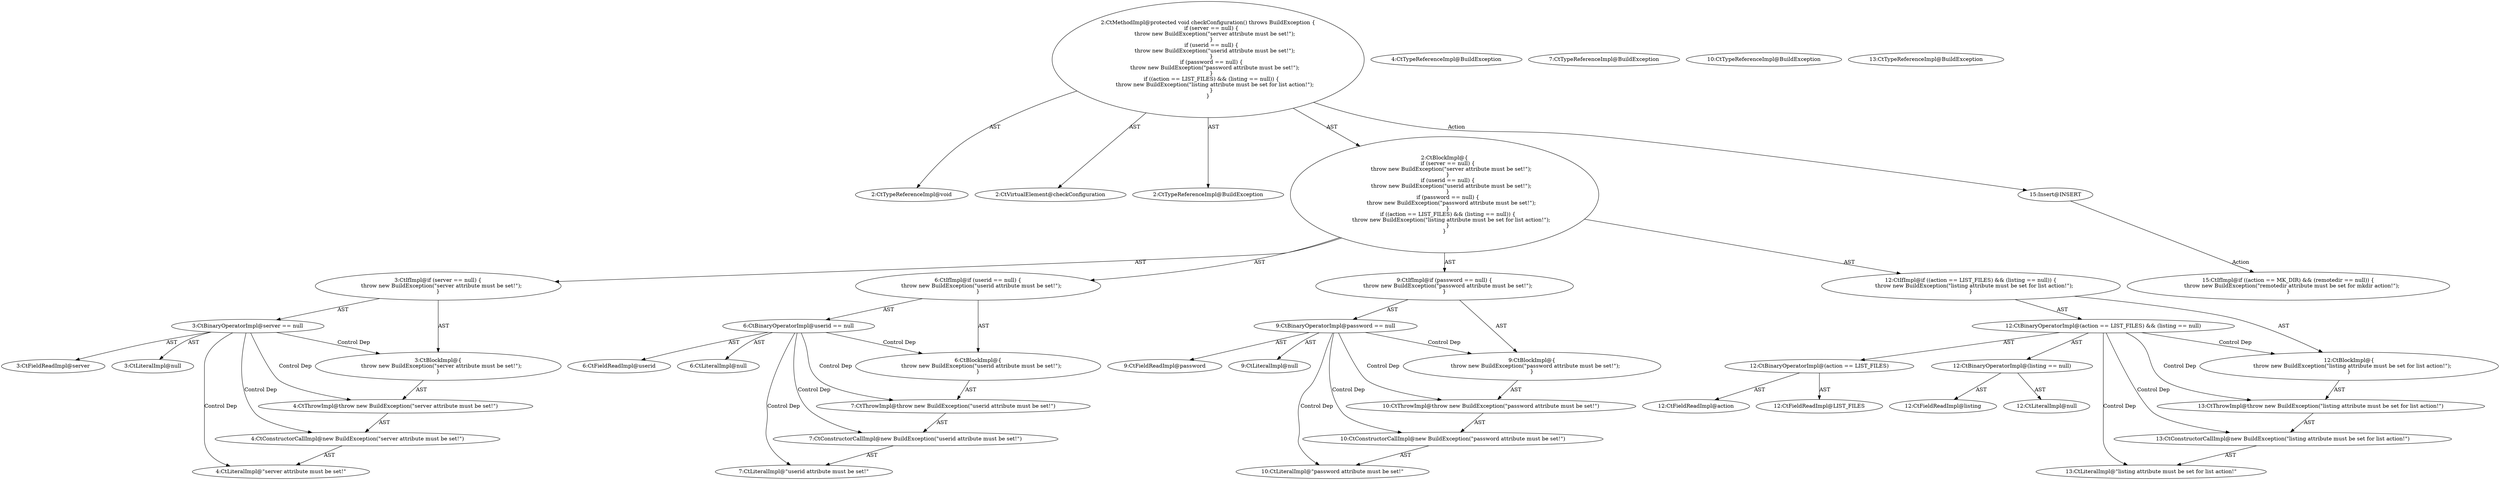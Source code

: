 digraph "checkConfiguration#?" {
0 [label="2:CtTypeReferenceImpl@void" shape=ellipse]
1 [label="2:CtVirtualElement@checkConfiguration" shape=ellipse]
2 [label="2:CtTypeReferenceImpl@BuildException" shape=ellipse]
3 [label="3:CtFieldReadImpl@server" shape=ellipse]
4 [label="3:CtLiteralImpl@null" shape=ellipse]
5 [label="3:CtBinaryOperatorImpl@server == null" shape=ellipse]
6 [label="4:CtTypeReferenceImpl@BuildException" shape=ellipse]
7 [label="4:CtLiteralImpl@\"server attribute must be set!\"" shape=ellipse]
8 [label="4:CtConstructorCallImpl@new BuildException(\"server attribute must be set!\")" shape=ellipse]
9 [label="4:CtThrowImpl@throw new BuildException(\"server attribute must be set!\")" shape=ellipse]
10 [label="3:CtBlockImpl@\{
    throw new BuildException(\"server attribute must be set!\");
\}" shape=ellipse]
11 [label="3:CtIfImpl@if (server == null) \{
    throw new BuildException(\"server attribute must be set!\");
\}" shape=ellipse]
12 [label="6:CtFieldReadImpl@userid" shape=ellipse]
13 [label="6:CtLiteralImpl@null" shape=ellipse]
14 [label="6:CtBinaryOperatorImpl@userid == null" shape=ellipse]
15 [label="7:CtTypeReferenceImpl@BuildException" shape=ellipse]
16 [label="7:CtLiteralImpl@\"userid attribute must be set!\"" shape=ellipse]
17 [label="7:CtConstructorCallImpl@new BuildException(\"userid attribute must be set!\")" shape=ellipse]
18 [label="7:CtThrowImpl@throw new BuildException(\"userid attribute must be set!\")" shape=ellipse]
19 [label="6:CtBlockImpl@\{
    throw new BuildException(\"userid attribute must be set!\");
\}" shape=ellipse]
20 [label="6:CtIfImpl@if (userid == null) \{
    throw new BuildException(\"userid attribute must be set!\");
\}" shape=ellipse]
21 [label="9:CtFieldReadImpl@password" shape=ellipse]
22 [label="9:CtLiteralImpl@null" shape=ellipse]
23 [label="9:CtBinaryOperatorImpl@password == null" shape=ellipse]
24 [label="10:CtTypeReferenceImpl@BuildException" shape=ellipse]
25 [label="10:CtLiteralImpl@\"password attribute must be set!\"" shape=ellipse]
26 [label="10:CtConstructorCallImpl@new BuildException(\"password attribute must be set!\")" shape=ellipse]
27 [label="10:CtThrowImpl@throw new BuildException(\"password attribute must be set!\")" shape=ellipse]
28 [label="9:CtBlockImpl@\{
    throw new BuildException(\"password attribute must be set!\");
\}" shape=ellipse]
29 [label="9:CtIfImpl@if (password == null) \{
    throw new BuildException(\"password attribute must be set!\");
\}" shape=ellipse]
30 [label="12:CtFieldReadImpl@action" shape=ellipse]
31 [label="12:CtFieldReadImpl@LIST_FILES" shape=ellipse]
32 [label="12:CtBinaryOperatorImpl@(action == LIST_FILES)" shape=ellipse]
33 [label="12:CtFieldReadImpl@listing" shape=ellipse]
34 [label="12:CtLiteralImpl@null" shape=ellipse]
35 [label="12:CtBinaryOperatorImpl@(listing == null)" shape=ellipse]
36 [label="12:CtBinaryOperatorImpl@(action == LIST_FILES) && (listing == null)" shape=ellipse]
37 [label="13:CtTypeReferenceImpl@BuildException" shape=ellipse]
38 [label="13:CtLiteralImpl@\"listing attribute must be set for list action!\"" shape=ellipse]
39 [label="13:CtConstructorCallImpl@new BuildException(\"listing attribute must be set for list action!\")" shape=ellipse]
40 [label="13:CtThrowImpl@throw new BuildException(\"listing attribute must be set for list action!\")" shape=ellipse]
41 [label="12:CtBlockImpl@\{
    throw new BuildException(\"listing attribute must be set for list action!\");
\}" shape=ellipse]
42 [label="12:CtIfImpl@if ((action == LIST_FILES) && (listing == null)) \{
    throw new BuildException(\"listing attribute must be set for list action!\");
\}" shape=ellipse]
43 [label="2:CtBlockImpl@\{
    if (server == null) \{
        throw new BuildException(\"server attribute must be set!\");
    \}
    if (userid == null) \{
        throw new BuildException(\"userid attribute must be set!\");
    \}
    if (password == null) \{
        throw new BuildException(\"password attribute must be set!\");
    \}
    if ((action == LIST_FILES) && (listing == null)) \{
        throw new BuildException(\"listing attribute must be set for list action!\");
    \}
\}" shape=ellipse]
44 [label="2:CtMethodImpl@protected void checkConfiguration() throws BuildException \{
    if (server == null) \{
        throw new BuildException(\"server attribute must be set!\");
    \}
    if (userid == null) \{
        throw new BuildException(\"userid attribute must be set!\");
    \}
    if (password == null) \{
        throw new BuildException(\"password attribute must be set!\");
    \}
    if ((action == LIST_FILES) && (listing == null)) \{
        throw new BuildException(\"listing attribute must be set for list action!\");
    \}
\}" shape=ellipse]
45 [label="15:Insert@INSERT" shape=ellipse]
46 [label="15:CtIfImpl@if ((action == MK_DIR) && (remotedir == null)) \{
    throw new BuildException(\"remotedir attribute must be set for mkdir action!\");
\}" shape=ellipse]
5 -> 3 [label="AST"];
5 -> 4 [label="AST"];
5 -> 10 [label="Control Dep"];
5 -> 9 [label="Control Dep"];
5 -> 8 [label="Control Dep"];
5 -> 7 [label="Control Dep"];
8 -> 7 [label="AST"];
9 -> 8 [label="AST"];
10 -> 9 [label="AST"];
11 -> 5 [label="AST"];
11 -> 10 [label="AST"];
14 -> 12 [label="AST"];
14 -> 13 [label="AST"];
14 -> 19 [label="Control Dep"];
14 -> 18 [label="Control Dep"];
14 -> 17 [label="Control Dep"];
14 -> 16 [label="Control Dep"];
17 -> 16 [label="AST"];
18 -> 17 [label="AST"];
19 -> 18 [label="AST"];
20 -> 14 [label="AST"];
20 -> 19 [label="AST"];
23 -> 21 [label="AST"];
23 -> 22 [label="AST"];
23 -> 28 [label="Control Dep"];
23 -> 27 [label="Control Dep"];
23 -> 26 [label="Control Dep"];
23 -> 25 [label="Control Dep"];
26 -> 25 [label="AST"];
27 -> 26 [label="AST"];
28 -> 27 [label="AST"];
29 -> 23 [label="AST"];
29 -> 28 [label="AST"];
32 -> 30 [label="AST"];
32 -> 31 [label="AST"];
35 -> 33 [label="AST"];
35 -> 34 [label="AST"];
36 -> 32 [label="AST"];
36 -> 35 [label="AST"];
36 -> 41 [label="Control Dep"];
36 -> 40 [label="Control Dep"];
36 -> 39 [label="Control Dep"];
36 -> 38 [label="Control Dep"];
39 -> 38 [label="AST"];
40 -> 39 [label="AST"];
41 -> 40 [label="AST"];
42 -> 36 [label="AST"];
42 -> 41 [label="AST"];
43 -> 11 [label="AST"];
43 -> 20 [label="AST"];
43 -> 29 [label="AST"];
43 -> 42 [label="AST"];
44 -> 1 [label="AST"];
44 -> 0 [label="AST"];
44 -> 2 [label="AST"];
44 -> 43 [label="AST"];
44 -> 45 [label="Action"];
45 -> 46 [label="Action"];
}